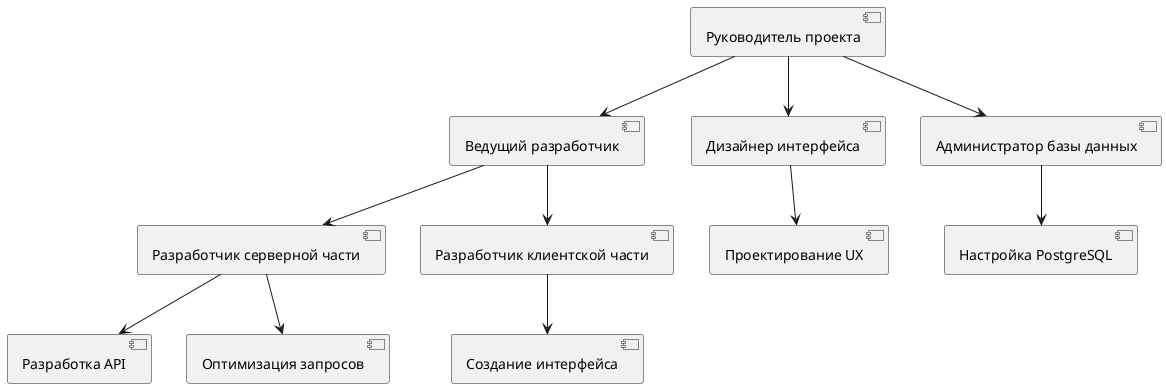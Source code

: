 @startuml "Организационная структура"
[Руководитель проекта] --> [Ведущий разработчик]
[Руководитель проекта] --> [Дизайнер интерфейса]
[Руководитель проекта] --> [Администратор базы данных]
[Ведущий разработчик] --> [Разработчик серверной части]
[Ведущий разработчик] --> [Разработчик клиентской части]
[Разработчик серверной части] --> [Разработка API]
[Разработчик серверной части] --> [Оптимизация запросов]
[Разработчик клиентской части] --> [Создание интерфейса]
[Дизайнер интерфейса] --> [Проектирование UX]
[Администратор базы данных] --> [Настройка PostgreSQL]
@enduml

